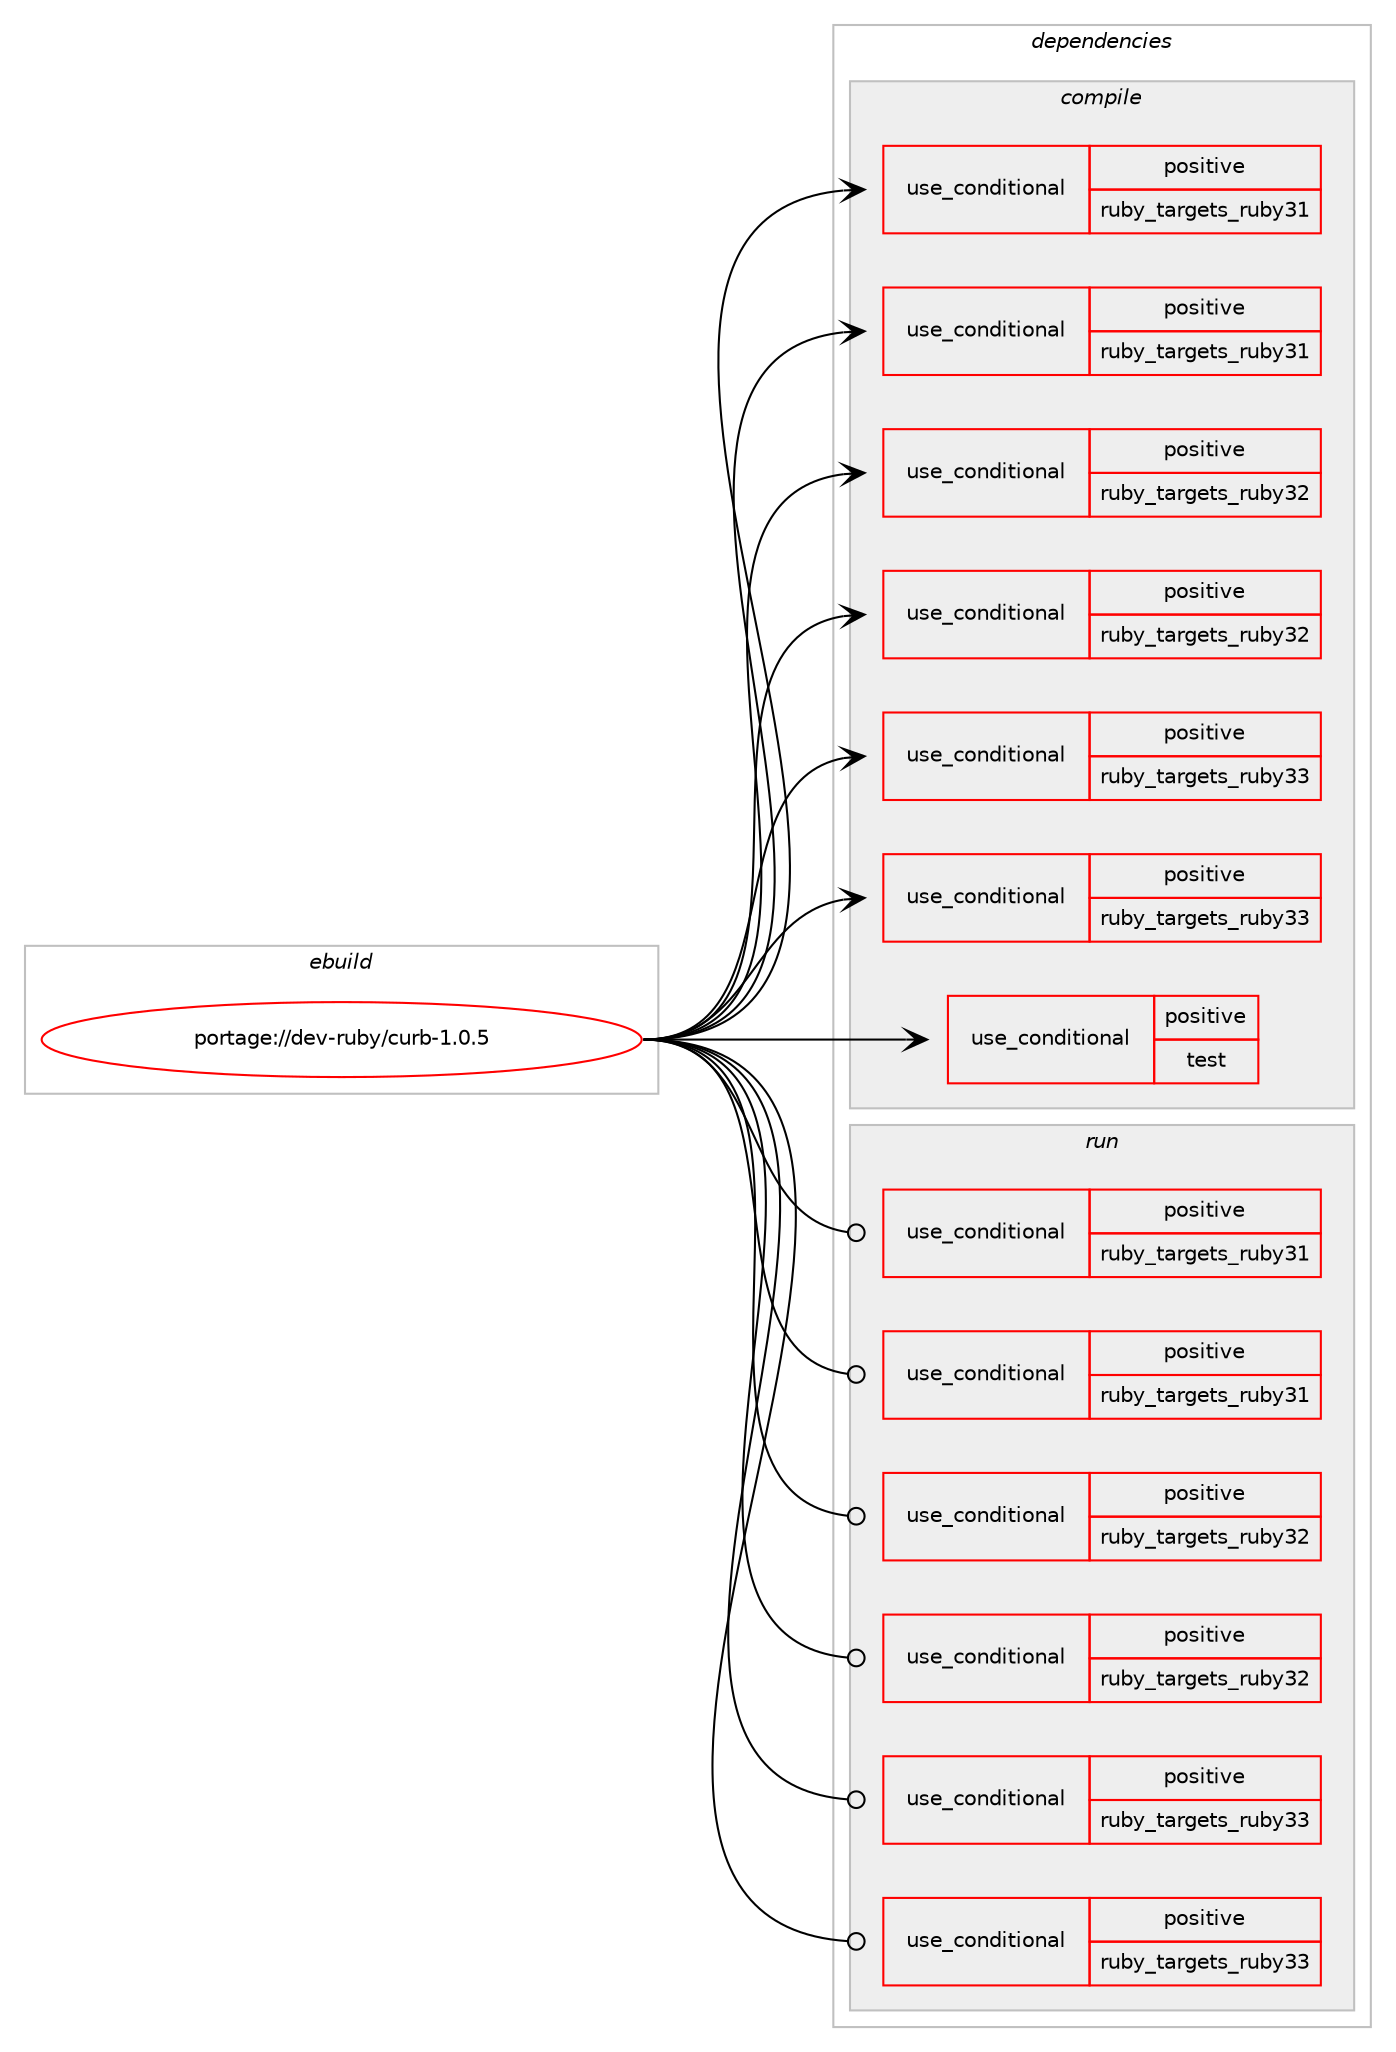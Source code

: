 digraph prolog {

# *************
# Graph options
# *************

newrank=true;
concentrate=true;
compound=true;
graph [rankdir=LR,fontname=Helvetica,fontsize=10,ranksep=1.5];#, ranksep=2.5, nodesep=0.2];
edge  [arrowhead=vee];
node  [fontname=Helvetica,fontsize=10];

# **********
# The ebuild
# **********

subgraph cluster_leftcol {
color=gray;
rank=same;
label=<<i>ebuild</i>>;
id [label="portage://dev-ruby/curb-1.0.5", color=red, width=4, href="../dev-ruby/curb-1.0.5.svg"];
}

# ****************
# The dependencies
# ****************

subgraph cluster_midcol {
color=gray;
label=<<i>dependencies</i>>;
subgraph cluster_compile {
fillcolor="#eeeeee";
style=filled;
label=<<i>compile</i>>;
subgraph cond45031 {
dependency91984 [label=<<TABLE BORDER="0" CELLBORDER="1" CELLSPACING="0" CELLPADDING="4"><TR><TD ROWSPAN="3" CELLPADDING="10">use_conditional</TD></TR><TR><TD>positive</TD></TR><TR><TD>ruby_targets_ruby31</TD></TR></TABLE>>, shape=none, color=red];
# *** BEGIN UNKNOWN DEPENDENCY TYPE (TODO) ***
# dependency91984 -> package_dependency(portage://dev-ruby/curb-1.0.5,install,no,dev-lang,ruby,none,[,,],[slot(3.1)],[])
# *** END UNKNOWN DEPENDENCY TYPE (TODO) ***

}
id:e -> dependency91984:w [weight=20,style="solid",arrowhead="vee"];
subgraph cond45032 {
dependency91985 [label=<<TABLE BORDER="0" CELLBORDER="1" CELLSPACING="0" CELLPADDING="4"><TR><TD ROWSPAN="3" CELLPADDING="10">use_conditional</TD></TR><TR><TD>positive</TD></TR><TR><TD>ruby_targets_ruby31</TD></TR></TABLE>>, shape=none, color=red];
# *** BEGIN UNKNOWN DEPENDENCY TYPE (TODO) ***
# dependency91985 -> package_dependency(portage://dev-ruby/curb-1.0.5,install,no,virtual,rubygems,none,[,,],[],[use(enable(ruby_targets_ruby31),negative)])
# *** END UNKNOWN DEPENDENCY TYPE (TODO) ***

}
id:e -> dependency91985:w [weight=20,style="solid",arrowhead="vee"];
subgraph cond45033 {
dependency91986 [label=<<TABLE BORDER="0" CELLBORDER="1" CELLSPACING="0" CELLPADDING="4"><TR><TD ROWSPAN="3" CELLPADDING="10">use_conditional</TD></TR><TR><TD>positive</TD></TR><TR><TD>ruby_targets_ruby32</TD></TR></TABLE>>, shape=none, color=red];
# *** BEGIN UNKNOWN DEPENDENCY TYPE (TODO) ***
# dependency91986 -> package_dependency(portage://dev-ruby/curb-1.0.5,install,no,dev-lang,ruby,none,[,,],[slot(3.2)],[])
# *** END UNKNOWN DEPENDENCY TYPE (TODO) ***

}
id:e -> dependency91986:w [weight=20,style="solid",arrowhead="vee"];
subgraph cond45034 {
dependency91987 [label=<<TABLE BORDER="0" CELLBORDER="1" CELLSPACING="0" CELLPADDING="4"><TR><TD ROWSPAN="3" CELLPADDING="10">use_conditional</TD></TR><TR><TD>positive</TD></TR><TR><TD>ruby_targets_ruby32</TD></TR></TABLE>>, shape=none, color=red];
# *** BEGIN UNKNOWN DEPENDENCY TYPE (TODO) ***
# dependency91987 -> package_dependency(portage://dev-ruby/curb-1.0.5,install,no,virtual,rubygems,none,[,,],[],[use(enable(ruby_targets_ruby32),negative)])
# *** END UNKNOWN DEPENDENCY TYPE (TODO) ***

}
id:e -> dependency91987:w [weight=20,style="solid",arrowhead="vee"];
subgraph cond45035 {
dependency91988 [label=<<TABLE BORDER="0" CELLBORDER="1" CELLSPACING="0" CELLPADDING="4"><TR><TD ROWSPAN="3" CELLPADDING="10">use_conditional</TD></TR><TR><TD>positive</TD></TR><TR><TD>ruby_targets_ruby33</TD></TR></TABLE>>, shape=none, color=red];
# *** BEGIN UNKNOWN DEPENDENCY TYPE (TODO) ***
# dependency91988 -> package_dependency(portage://dev-ruby/curb-1.0.5,install,no,dev-lang,ruby,none,[,,],[slot(3.3)],[])
# *** END UNKNOWN DEPENDENCY TYPE (TODO) ***

}
id:e -> dependency91988:w [weight=20,style="solid",arrowhead="vee"];
subgraph cond45036 {
dependency91989 [label=<<TABLE BORDER="0" CELLBORDER="1" CELLSPACING="0" CELLPADDING="4"><TR><TD ROWSPAN="3" CELLPADDING="10">use_conditional</TD></TR><TR><TD>positive</TD></TR><TR><TD>ruby_targets_ruby33</TD></TR></TABLE>>, shape=none, color=red];
# *** BEGIN UNKNOWN DEPENDENCY TYPE (TODO) ***
# dependency91989 -> package_dependency(portage://dev-ruby/curb-1.0.5,install,no,virtual,rubygems,none,[,,],[],[use(enable(ruby_targets_ruby33),negative)])
# *** END UNKNOWN DEPENDENCY TYPE (TODO) ***

}
id:e -> dependency91989:w [weight=20,style="solid",arrowhead="vee"];
subgraph cond45037 {
dependency91990 [label=<<TABLE BORDER="0" CELLBORDER="1" CELLSPACING="0" CELLPADDING="4"><TR><TD ROWSPAN="3" CELLPADDING="10">use_conditional</TD></TR><TR><TD>positive</TD></TR><TR><TD>test</TD></TR></TABLE>>, shape=none, color=red];
# *** BEGIN UNKNOWN DEPENDENCY TYPE (TODO) ***
# dependency91990 -> package_dependency(portage://dev-ruby/curb-1.0.5,install,no,net-misc,curl,none,[,,],[],[])
# *** END UNKNOWN DEPENDENCY TYPE (TODO) ***

}
id:e -> dependency91990:w [weight=20,style="solid",arrowhead="vee"];
# *** BEGIN UNKNOWN DEPENDENCY TYPE (TODO) ***
# id -> package_dependency(portage://dev-ruby/curb-1.0.5,install,no,net-misc,curl,none,[,,],[],[use(enable(ssl),none)])
# *** END UNKNOWN DEPENDENCY TYPE (TODO) ***

}
subgraph cluster_compileandrun {
fillcolor="#eeeeee";
style=filled;
label=<<i>compile and run</i>>;
}
subgraph cluster_run {
fillcolor="#eeeeee";
style=filled;
label=<<i>run</i>>;
subgraph cond45038 {
dependency91991 [label=<<TABLE BORDER="0" CELLBORDER="1" CELLSPACING="0" CELLPADDING="4"><TR><TD ROWSPAN="3" CELLPADDING="10">use_conditional</TD></TR><TR><TD>positive</TD></TR><TR><TD>ruby_targets_ruby31</TD></TR></TABLE>>, shape=none, color=red];
# *** BEGIN UNKNOWN DEPENDENCY TYPE (TODO) ***
# dependency91991 -> package_dependency(portage://dev-ruby/curb-1.0.5,run,no,dev-lang,ruby,none,[,,],[slot(3.1)],[])
# *** END UNKNOWN DEPENDENCY TYPE (TODO) ***

}
id:e -> dependency91991:w [weight=20,style="solid",arrowhead="odot"];
subgraph cond45039 {
dependency91992 [label=<<TABLE BORDER="0" CELLBORDER="1" CELLSPACING="0" CELLPADDING="4"><TR><TD ROWSPAN="3" CELLPADDING="10">use_conditional</TD></TR><TR><TD>positive</TD></TR><TR><TD>ruby_targets_ruby31</TD></TR></TABLE>>, shape=none, color=red];
# *** BEGIN UNKNOWN DEPENDENCY TYPE (TODO) ***
# dependency91992 -> package_dependency(portage://dev-ruby/curb-1.0.5,run,no,virtual,rubygems,none,[,,],[],[use(enable(ruby_targets_ruby31),negative)])
# *** END UNKNOWN DEPENDENCY TYPE (TODO) ***

}
id:e -> dependency91992:w [weight=20,style="solid",arrowhead="odot"];
subgraph cond45040 {
dependency91993 [label=<<TABLE BORDER="0" CELLBORDER="1" CELLSPACING="0" CELLPADDING="4"><TR><TD ROWSPAN="3" CELLPADDING="10">use_conditional</TD></TR><TR><TD>positive</TD></TR><TR><TD>ruby_targets_ruby32</TD></TR></TABLE>>, shape=none, color=red];
# *** BEGIN UNKNOWN DEPENDENCY TYPE (TODO) ***
# dependency91993 -> package_dependency(portage://dev-ruby/curb-1.0.5,run,no,dev-lang,ruby,none,[,,],[slot(3.2)],[])
# *** END UNKNOWN DEPENDENCY TYPE (TODO) ***

}
id:e -> dependency91993:w [weight=20,style="solid",arrowhead="odot"];
subgraph cond45041 {
dependency91994 [label=<<TABLE BORDER="0" CELLBORDER="1" CELLSPACING="0" CELLPADDING="4"><TR><TD ROWSPAN="3" CELLPADDING="10">use_conditional</TD></TR><TR><TD>positive</TD></TR><TR><TD>ruby_targets_ruby32</TD></TR></TABLE>>, shape=none, color=red];
# *** BEGIN UNKNOWN DEPENDENCY TYPE (TODO) ***
# dependency91994 -> package_dependency(portage://dev-ruby/curb-1.0.5,run,no,virtual,rubygems,none,[,,],[],[use(enable(ruby_targets_ruby32),negative)])
# *** END UNKNOWN DEPENDENCY TYPE (TODO) ***

}
id:e -> dependency91994:w [weight=20,style="solid",arrowhead="odot"];
subgraph cond45042 {
dependency91995 [label=<<TABLE BORDER="0" CELLBORDER="1" CELLSPACING="0" CELLPADDING="4"><TR><TD ROWSPAN="3" CELLPADDING="10">use_conditional</TD></TR><TR><TD>positive</TD></TR><TR><TD>ruby_targets_ruby33</TD></TR></TABLE>>, shape=none, color=red];
# *** BEGIN UNKNOWN DEPENDENCY TYPE (TODO) ***
# dependency91995 -> package_dependency(portage://dev-ruby/curb-1.0.5,run,no,dev-lang,ruby,none,[,,],[slot(3.3)],[])
# *** END UNKNOWN DEPENDENCY TYPE (TODO) ***

}
id:e -> dependency91995:w [weight=20,style="solid",arrowhead="odot"];
subgraph cond45043 {
dependency91996 [label=<<TABLE BORDER="0" CELLBORDER="1" CELLSPACING="0" CELLPADDING="4"><TR><TD ROWSPAN="3" CELLPADDING="10">use_conditional</TD></TR><TR><TD>positive</TD></TR><TR><TD>ruby_targets_ruby33</TD></TR></TABLE>>, shape=none, color=red];
# *** BEGIN UNKNOWN DEPENDENCY TYPE (TODO) ***
# dependency91996 -> package_dependency(portage://dev-ruby/curb-1.0.5,run,no,virtual,rubygems,none,[,,],[],[use(enable(ruby_targets_ruby33),negative)])
# *** END UNKNOWN DEPENDENCY TYPE (TODO) ***

}
id:e -> dependency91996:w [weight=20,style="solid",arrowhead="odot"];
# *** BEGIN UNKNOWN DEPENDENCY TYPE (TODO) ***
# id -> package_dependency(portage://dev-ruby/curb-1.0.5,run,no,net-misc,curl,none,[,,],[],[use(enable(ssl),none)])
# *** END UNKNOWN DEPENDENCY TYPE (TODO) ***

}
}

# **************
# The candidates
# **************

subgraph cluster_choices {
rank=same;
color=gray;
label=<<i>candidates</i>>;

}

}
